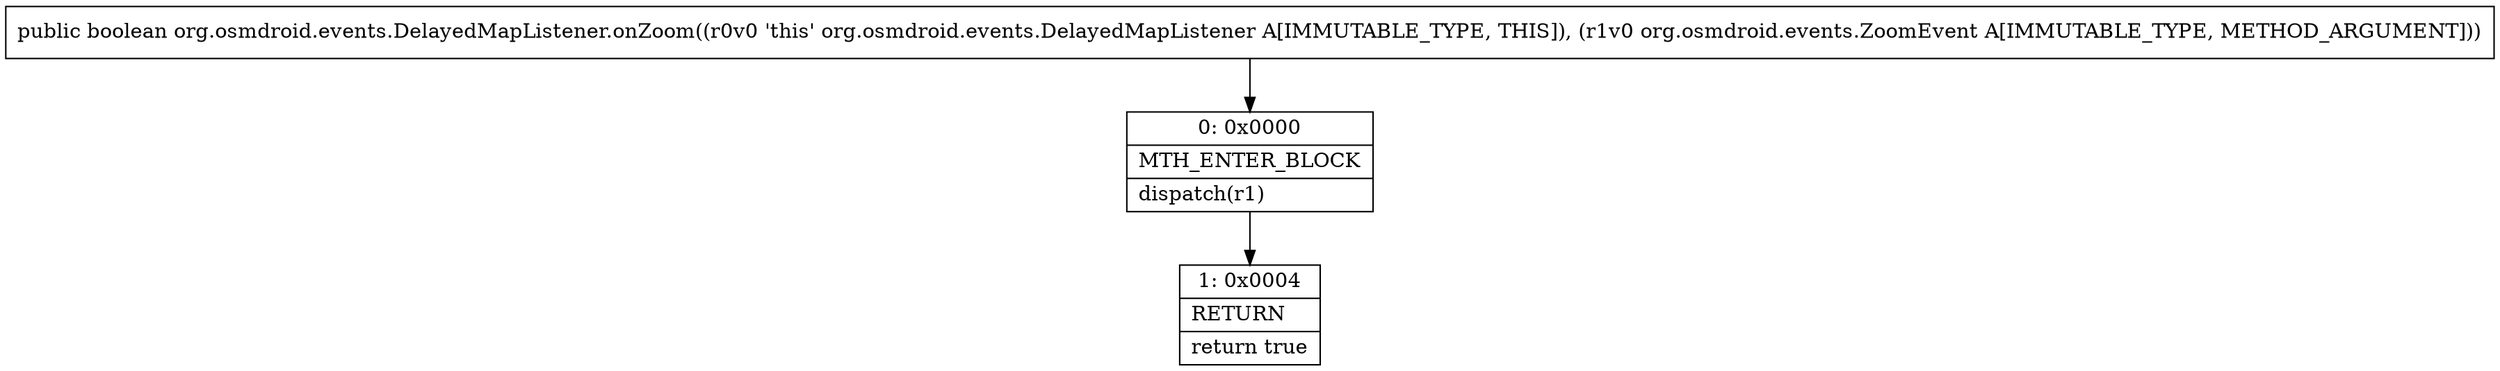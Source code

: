 digraph "CFG fororg.osmdroid.events.DelayedMapListener.onZoom(Lorg\/osmdroid\/events\/ZoomEvent;)Z" {
Node_0 [shape=record,label="{0\:\ 0x0000|MTH_ENTER_BLOCK\l|dispatch(r1)\l}"];
Node_1 [shape=record,label="{1\:\ 0x0004|RETURN\l|return true\l}"];
MethodNode[shape=record,label="{public boolean org.osmdroid.events.DelayedMapListener.onZoom((r0v0 'this' org.osmdroid.events.DelayedMapListener A[IMMUTABLE_TYPE, THIS]), (r1v0 org.osmdroid.events.ZoomEvent A[IMMUTABLE_TYPE, METHOD_ARGUMENT])) }"];
MethodNode -> Node_0;
Node_0 -> Node_1;
}


